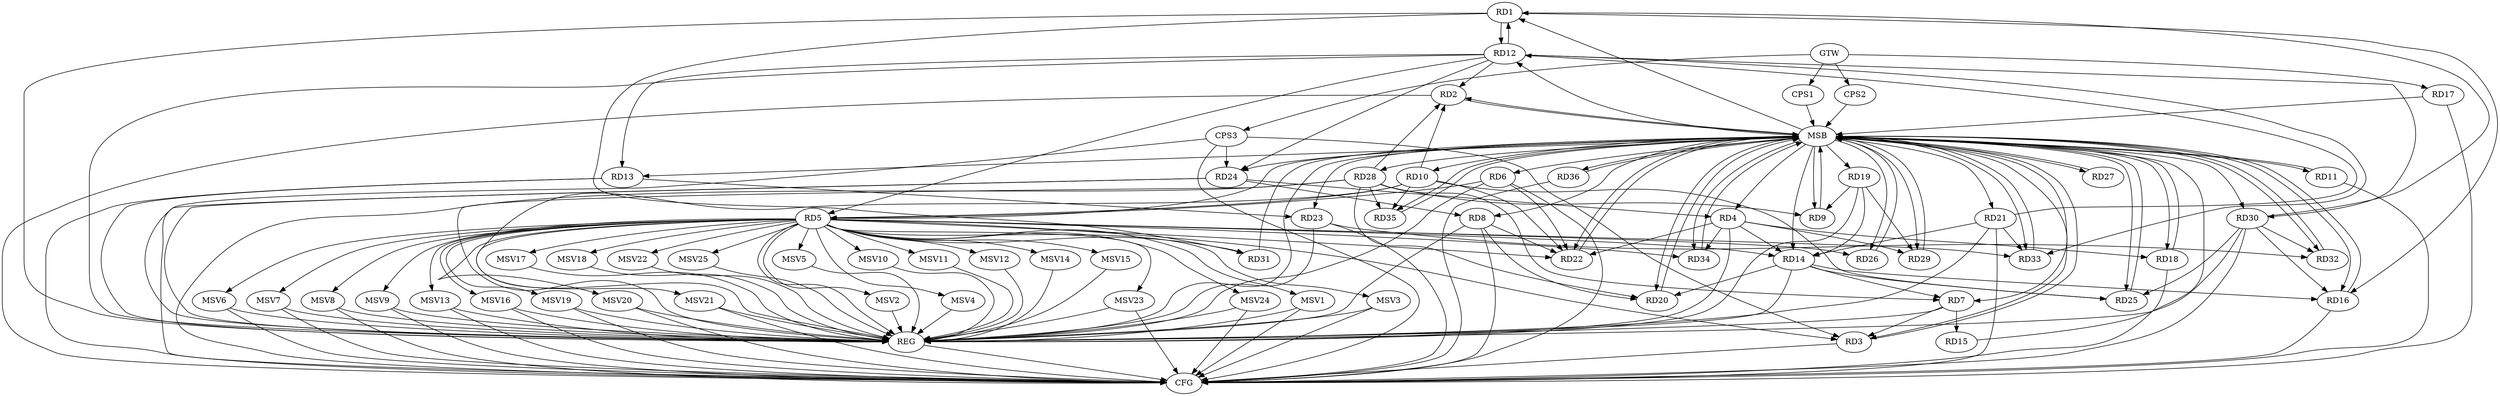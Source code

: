 strict digraph G {
  RD1 [ label="RD1" ];
  RD2 [ label="RD2" ];
  RD3 [ label="RD3" ];
  RD4 [ label="RD4" ];
  RD5 [ label="RD5" ];
  RD6 [ label="RD6" ];
  RD7 [ label="RD7" ];
  RD8 [ label="RD8" ];
  RD9 [ label="RD9" ];
  RD10 [ label="RD10" ];
  RD11 [ label="RD11" ];
  RD12 [ label="RD12" ];
  RD13 [ label="RD13" ];
  RD14 [ label="RD14" ];
  RD15 [ label="RD15" ];
  RD16 [ label="RD16" ];
  RD17 [ label="RD17" ];
  RD18 [ label="RD18" ];
  RD19 [ label="RD19" ];
  RD20 [ label="RD20" ];
  RD21 [ label="RD21" ];
  RD22 [ label="RD22" ];
  RD23 [ label="RD23" ];
  RD24 [ label="RD24" ];
  RD25 [ label="RD25" ];
  RD26 [ label="RD26" ];
  RD27 [ label="RD27" ];
  RD28 [ label="RD28" ];
  RD29 [ label="RD29" ];
  RD30 [ label="RD30" ];
  RD31 [ label="RD31" ];
  RD32 [ label="RD32" ];
  RD33 [ label="RD33" ];
  RD34 [ label="RD34" ];
  RD35 [ label="RD35" ];
  RD36 [ label="RD36" ];
  CPS1 [ label="CPS1" ];
  CPS2 [ label="CPS2" ];
  CPS3 [ label="CPS3" ];
  GTW [ label="GTW" ];
  REG [ label="REG" ];
  MSB [ label="MSB" ];
  CFG [ label="CFG" ];
  MSV1 [ label="MSV1" ];
  MSV2 [ label="MSV2" ];
  MSV3 [ label="MSV3" ];
  MSV4 [ label="MSV4" ];
  MSV5 [ label="MSV5" ];
  MSV6 [ label="MSV6" ];
  MSV7 [ label="MSV7" ];
  MSV8 [ label="MSV8" ];
  MSV9 [ label="MSV9" ];
  MSV10 [ label="MSV10" ];
  MSV11 [ label="MSV11" ];
  MSV12 [ label="MSV12" ];
  MSV13 [ label="MSV13" ];
  MSV14 [ label="MSV14" ];
  MSV15 [ label="MSV15" ];
  MSV16 [ label="MSV16" ];
  MSV17 [ label="MSV17" ];
  MSV18 [ label="MSV18" ];
  MSV19 [ label="MSV19" ];
  MSV20 [ label="MSV20" ];
  MSV21 [ label="MSV21" ];
  MSV22 [ label="MSV22" ];
  MSV23 [ label="MSV23" ];
  MSV24 [ label="MSV24" ];
  MSV25 [ label="MSV25" ];
  RD1 -> RD12;
  RD12 -> RD1;
  RD1 -> RD16;
  RD30 -> RD1;
  RD1 -> RD31;
  RD10 -> RD2;
  RD12 -> RD2;
  RD28 -> RD2;
  RD5 -> RD3;
  RD7 -> RD3;
  RD4 -> RD14;
  RD4 -> RD18;
  RD4 -> RD22;
  RD24 -> RD4;
  RD4 -> RD29;
  RD4 -> RD34;
  RD6 -> RD5;
  RD10 -> RD5;
  RD12 -> RD5;
  RD5 -> RD14;
  RD5 -> RD22;
  RD5 -> RD26;
  RD5 -> RD31;
  RD5 -> RD33;
  RD5 -> RD34;
  RD6 -> RD22;
  RD14 -> RD7;
  RD7 -> RD15;
  RD28 -> RD7;
  RD8 -> RD20;
  RD8 -> RD22;
  RD24 -> RD8;
  RD19 -> RD9;
  RD28 -> RD9;
  RD10 -> RD22;
  RD10 -> RD25;
  RD10 -> RD35;
  RD12 -> RD13;
  RD21 -> RD12;
  RD12 -> RD24;
  RD12 -> RD30;
  RD12 -> RD33;
  RD13 -> RD23;
  RD14 -> RD16;
  RD19 -> RD14;
  RD14 -> RD20;
  RD21 -> RD14;
  RD14 -> RD25;
  RD30 -> RD16;
  RD19 -> RD29;
  RD28 -> RD20;
  RD21 -> RD33;
  RD23 -> RD32;
  RD30 -> RD25;
  RD28 -> RD35;
  RD30 -> RD32;
  CPS3 -> RD3;
  CPS3 -> RD24;
  GTW -> RD17;
  GTW -> CPS1;
  GTW -> CPS2;
  GTW -> CPS3;
  RD1 -> REG;
  RD4 -> REG;
  RD5 -> REG;
  RD6 -> REG;
  RD7 -> REG;
  RD8 -> REG;
  RD10 -> REG;
  RD12 -> REG;
  RD13 -> REG;
  RD14 -> REG;
  RD19 -> REG;
  RD21 -> REG;
  RD23 -> REG;
  RD24 -> REG;
  RD28 -> REG;
  RD30 -> REG;
  CPS3 -> REG;
  RD2 -> MSB;
  MSB -> RD3;
  MSB -> RD14;
  MSB -> REG;
  RD3 -> MSB;
  RD9 -> MSB;
  MSB -> RD13;
  RD11 -> MSB;
  MSB -> RD8;
  MSB -> RD12;
  RD15 -> MSB;
  MSB -> RD2;
  MSB -> RD23;
  MSB -> RD26;
  RD16 -> MSB;
  MSB -> RD5;
  MSB -> RD9;
  MSB -> RD22;
  MSB -> RD24;
  MSB -> RD29;
  MSB -> RD32;
  MSB -> RD33;
  RD17 -> MSB;
  MSB -> RD7;
  MSB -> RD19;
  RD18 -> MSB;
  MSB -> RD6;
  MSB -> RD28;
  RD20 -> MSB;
  MSB -> RD1;
  MSB -> RD27;
  RD22 -> MSB;
  MSB -> RD21;
  RD25 -> MSB;
  MSB -> RD10;
  MSB -> RD18;
  MSB -> RD30;
  MSB -> RD36;
  RD26 -> MSB;
  MSB -> RD35;
  RD27 -> MSB;
  MSB -> RD20;
  RD29 -> MSB;
  RD31 -> MSB;
  MSB -> RD11;
  MSB -> RD34;
  RD32 -> MSB;
  MSB -> RD4;
  RD33 -> MSB;
  RD34 -> MSB;
  RD35 -> MSB;
  MSB -> RD16;
  RD36 -> MSB;
  CPS1 -> MSB;
  MSB -> RD25;
  CPS2 -> MSB;
  RD6 -> CFG;
  RD23 -> CFG;
  RD21 -> CFG;
  RD30 -> CFG;
  RD36 -> CFG;
  RD16 -> CFG;
  RD2 -> CFG;
  RD11 -> CFG;
  RD8 -> CFG;
  RD24 -> CFG;
  RD17 -> CFG;
  RD3 -> CFG;
  RD18 -> CFG;
  RD28 -> CFG;
  RD13 -> CFG;
  CPS3 -> CFG;
  REG -> CFG;
  RD5 -> MSV1;
  RD5 -> MSV2;
  RD5 -> MSV3;
  RD5 -> MSV4;
  RD5 -> MSV5;
  RD5 -> MSV6;
  RD5 -> MSV7;
  MSV1 -> REG;
  MSV1 -> CFG;
  MSV2 -> REG;
  MSV3 -> REG;
  MSV3 -> CFG;
  MSV4 -> REG;
  MSV5 -> REG;
  MSV6 -> REG;
  MSV6 -> CFG;
  MSV7 -> REG;
  MSV7 -> CFG;
  RD5 -> MSV8;
  RD5 -> MSV9;
  RD5 -> MSV10;
  MSV8 -> REG;
  MSV8 -> CFG;
  MSV9 -> REG;
  MSV9 -> CFG;
  MSV10 -> REG;
  RD5 -> MSV11;
  RD5 -> MSV12;
  MSV11 -> REG;
  MSV12 -> REG;
  RD5 -> MSV13;
  MSV13 -> REG;
  MSV13 -> CFG;
  RD5 -> MSV14;
  RD5 -> MSV15;
  MSV14 -> REG;
  MSV15 -> REG;
  RD5 -> MSV16;
  RD5 -> MSV17;
  RD5 -> MSV18;
  MSV16 -> REG;
  MSV16 -> CFG;
  MSV17 -> REG;
  MSV18 -> REG;
  RD5 -> MSV19;
  MSV19 -> REG;
  MSV19 -> CFG;
  RD5 -> MSV20;
  RD5 -> MSV21;
  RD5 -> MSV22;
  MSV20 -> REG;
  MSV20 -> CFG;
  MSV21 -> REG;
  MSV21 -> CFG;
  MSV22 -> REG;
  RD5 -> MSV23;
  MSV23 -> REG;
  MSV23 -> CFG;
  RD5 -> MSV24;
  RD5 -> MSV25;
  MSV24 -> REG;
  MSV24 -> CFG;
  MSV25 -> REG;
}
